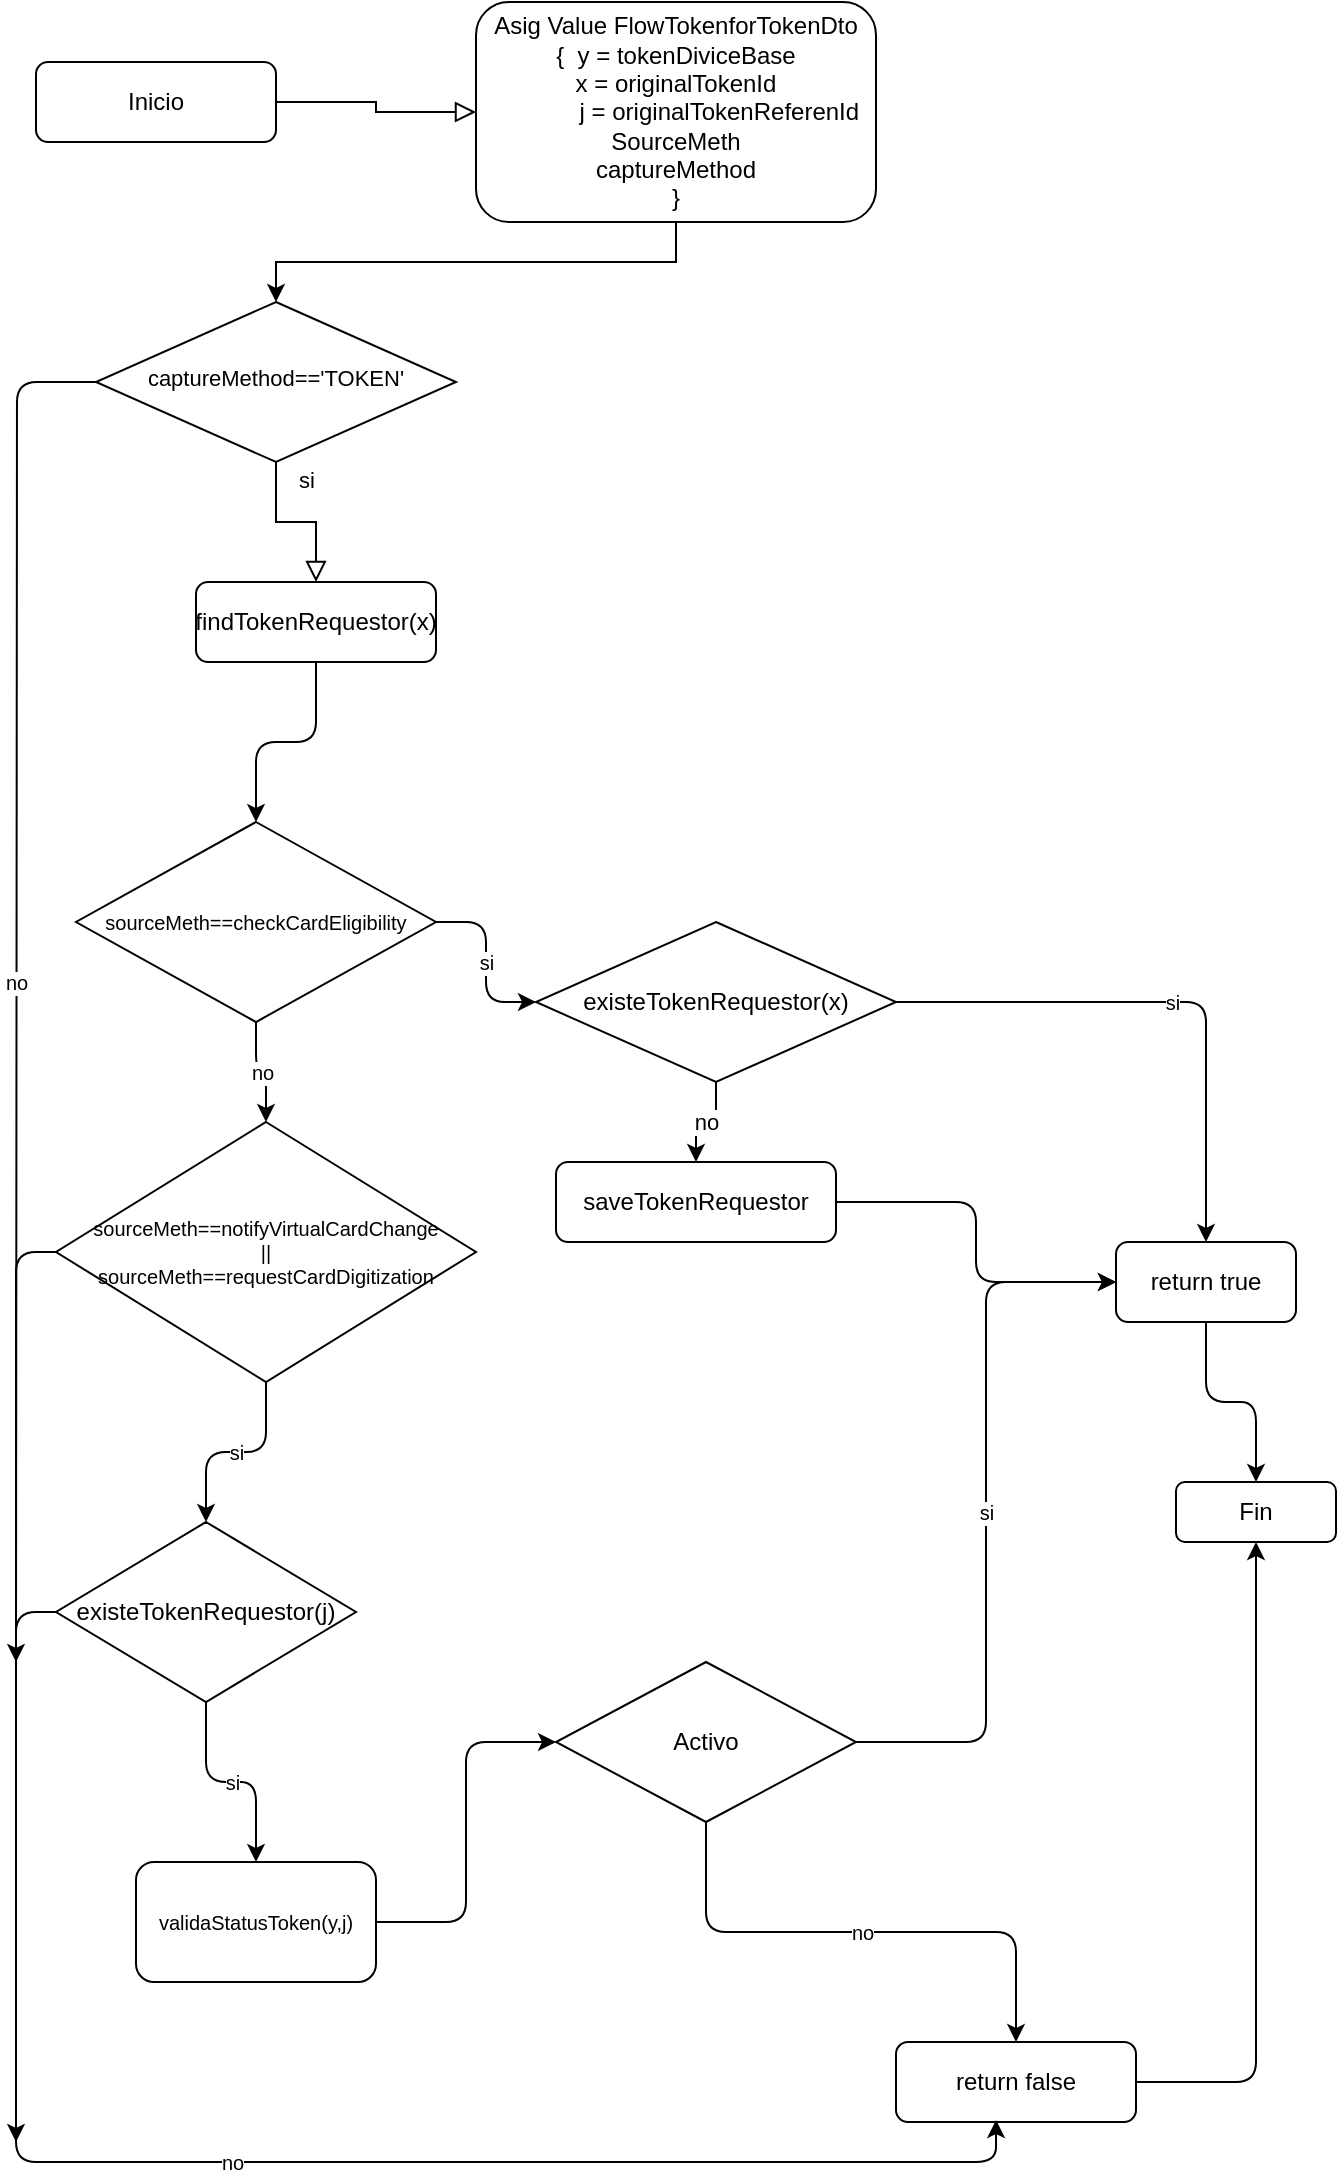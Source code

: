 <mxfile version="14.2.9" type="github">
  <diagram id="C5RBs43oDa-KdzZeNtuy" name="Page-1">
    <mxGraphModel dx="782" dy="404" grid="1" gridSize="10" guides="0" tooltips="1" connect="1" arrows="1" fold="1" page="1" pageScale="1" pageWidth="827" pageHeight="1169" math="0" shadow="0">
      <root>
        <mxCell id="WIyWlLk6GJQsqaUBKTNV-0" />
        <mxCell id="WIyWlLk6GJQsqaUBKTNV-1" parent="WIyWlLk6GJQsqaUBKTNV-0" />
        <mxCell id="WIyWlLk6GJQsqaUBKTNV-2" value="" style="rounded=0;html=1;jettySize=auto;orthogonalLoop=1;fontSize=11;endArrow=block;endFill=0;endSize=8;strokeWidth=1;shadow=0;labelBackgroundColor=none;edgeStyle=orthogonalEdgeStyle;" parent="WIyWlLk6GJQsqaUBKTNV-1" source="WIyWlLk6GJQsqaUBKTNV-3" target="Du0h6y1YDXEBriadiimq-3" edge="1">
          <mxGeometry relative="1" as="geometry" />
        </mxCell>
        <mxCell id="WIyWlLk6GJQsqaUBKTNV-3" value="Inicio" style="rounded=1;whiteSpace=wrap;html=1;fontSize=12;glass=0;strokeWidth=1;shadow=0;" parent="WIyWlLk6GJQsqaUBKTNV-1" vertex="1">
          <mxGeometry x="180" y="50" width="120" height="40" as="geometry" />
        </mxCell>
        <mxCell id="WIyWlLk6GJQsqaUBKTNV-4" value="si" style="rounded=0;html=1;jettySize=auto;orthogonalLoop=1;fontSize=11;endArrow=block;endFill=0;endSize=8;strokeWidth=1;shadow=0;labelBackgroundColor=none;edgeStyle=orthogonalEdgeStyle;entryX=0.5;entryY=0;entryDx=0;entryDy=0;exitX=0.5;exitY=1;exitDx=0;exitDy=0;" parent="WIyWlLk6GJQsqaUBKTNV-1" source="WIyWlLk6GJQsqaUBKTNV-6" target="WIyWlLk6GJQsqaUBKTNV-11" edge="1">
          <mxGeometry x="-0.789" y="15" relative="1" as="geometry">
            <mxPoint as="offset" />
          </mxGeometry>
        </mxCell>
        <mxCell id="Du0h6y1YDXEBriadiimq-60" value="no" style="edgeStyle=orthogonalEdgeStyle;rounded=1;sketch=0;orthogonalLoop=1;jettySize=auto;html=1;fontSize=10;" parent="WIyWlLk6GJQsqaUBKTNV-1" source="WIyWlLk6GJQsqaUBKTNV-6" edge="1">
          <mxGeometry relative="1" as="geometry">
            <mxPoint x="170" y="850" as="targetPoint" />
          </mxGeometry>
        </mxCell>
        <mxCell id="WIyWlLk6GJQsqaUBKTNV-6" value="&lt;font style=&quot;font-size: 11px&quot;&gt;captureMethod==&#39;TOKEN&#39;&lt;/font&gt;" style="rhombus;whiteSpace=wrap;html=1;shadow=0;fontFamily=Helvetica;fontSize=12;align=center;strokeWidth=1;spacing=6;spacingTop=-4;" parent="WIyWlLk6GJQsqaUBKTNV-1" vertex="1">
          <mxGeometry x="210" y="170" width="180" height="80" as="geometry" />
        </mxCell>
        <mxCell id="Du0h6y1YDXEBriadiimq-35" style="edgeStyle=orthogonalEdgeStyle;curved=0;rounded=1;sketch=0;orthogonalLoop=1;jettySize=auto;html=1;entryX=0.5;entryY=0;entryDx=0;entryDy=0;fontSize=10;" parent="WIyWlLk6GJQsqaUBKTNV-1" source="WIyWlLk6GJQsqaUBKTNV-11" target="Du0h6y1YDXEBriadiimq-31" edge="1">
          <mxGeometry relative="1" as="geometry" />
        </mxCell>
        <mxCell id="WIyWlLk6GJQsqaUBKTNV-11" value="findTokenRequestor(x)" style="rounded=1;whiteSpace=wrap;html=1;fontSize=12;glass=0;strokeWidth=1;shadow=0;" parent="WIyWlLk6GJQsqaUBKTNV-1" vertex="1">
          <mxGeometry x="260" y="310" width="120" height="40" as="geometry" />
        </mxCell>
        <mxCell id="Du0h6y1YDXEBriadiimq-55" style="edgeStyle=orthogonalEdgeStyle;rounded=1;sketch=0;orthogonalLoop=1;jettySize=auto;html=1;fontSize=10;entryX=0.5;entryY=1;entryDx=0;entryDy=0;" parent="WIyWlLk6GJQsqaUBKTNV-1" source="WIyWlLk6GJQsqaUBKTNV-12" target="Du0h6y1YDXEBriadiimq-6" edge="1">
          <mxGeometry relative="1" as="geometry">
            <mxPoint x="800" y="790" as="targetPoint" />
          </mxGeometry>
        </mxCell>
        <mxCell id="WIyWlLk6GJQsqaUBKTNV-12" value="return false" style="rounded=1;whiteSpace=wrap;html=1;fontSize=12;glass=0;strokeWidth=1;shadow=0;" parent="WIyWlLk6GJQsqaUBKTNV-1" vertex="1">
          <mxGeometry x="610" y="1040" width="120" height="40" as="geometry" />
        </mxCell>
        <mxCell id="Du0h6y1YDXEBriadiimq-56" style="edgeStyle=orthogonalEdgeStyle;rounded=1;sketch=0;orthogonalLoop=1;jettySize=auto;html=1;entryX=0.5;entryY=0;entryDx=0;entryDy=0;fontSize=10;" parent="WIyWlLk6GJQsqaUBKTNV-1" source="Du0h6y1YDXEBriadiimq-2" target="Du0h6y1YDXEBriadiimq-6" edge="1">
          <mxGeometry relative="1" as="geometry" />
        </mxCell>
        <mxCell id="Du0h6y1YDXEBriadiimq-2" value="&lt;div&gt;return true&lt;/div&gt;" style="rounded=1;whiteSpace=wrap;html=1;fontSize=12;glass=0;strokeWidth=1;shadow=0;" parent="WIyWlLk6GJQsqaUBKTNV-1" vertex="1">
          <mxGeometry x="720" y="640" width="90" height="40" as="geometry" />
        </mxCell>
        <mxCell id="Du0h6y1YDXEBriadiimq-5" style="edgeStyle=orthogonalEdgeStyle;rounded=0;orthogonalLoop=1;jettySize=auto;html=1;exitX=0.5;exitY=1;exitDx=0;exitDy=0;entryX=0.5;entryY=0;entryDx=0;entryDy=0;" parent="WIyWlLk6GJQsqaUBKTNV-1" source="Du0h6y1YDXEBriadiimq-3" target="WIyWlLk6GJQsqaUBKTNV-6" edge="1">
          <mxGeometry relative="1" as="geometry">
            <mxPoint x="230" y="150" as="targetPoint" />
          </mxGeometry>
        </mxCell>
        <mxCell id="Du0h6y1YDXEBriadiimq-3" value="&lt;div&gt;Asig Value FlowTokenforTokenDto&lt;/div&gt;&lt;div&gt;{&amp;nbsp; y = tokenDiviceBase&lt;/div&gt;&lt;div&gt;x = originalTokenId&lt;/div&gt;&lt;div&gt;&amp;nbsp;&amp;nbsp;&amp;nbsp;&amp;nbsp;&amp;nbsp;&amp;nbsp;&amp;nbsp;&amp;nbsp;&amp;nbsp;&amp;nbsp;&amp;nbsp;&amp;nbsp; j = originalTokenReferenId&lt;/div&gt;&lt;div&gt;SourceMeth&lt;/div&gt;&lt;div&gt;captureMethod&lt;br&gt;&lt;/div&gt;&lt;div&gt;}&lt;/div&gt;" style="rounded=1;whiteSpace=wrap;html=1;" parent="WIyWlLk6GJQsqaUBKTNV-1" vertex="1">
          <mxGeometry x="400" y="20" width="200" height="110" as="geometry" />
        </mxCell>
        <mxCell id="Du0h6y1YDXEBriadiimq-6" value="&lt;div&gt;Fin&lt;/div&gt;" style="rounded=1;whiteSpace=wrap;html=1;" parent="WIyWlLk6GJQsqaUBKTNV-1" vertex="1">
          <mxGeometry x="750" y="760" width="80" height="30" as="geometry" />
        </mxCell>
        <mxCell id="Du0h6y1YDXEBriadiimq-41" value="si" style="edgeStyle=orthogonalEdgeStyle;curved=0;rounded=1;sketch=0;orthogonalLoop=1;jettySize=auto;html=1;fontSize=10;entryX=0.5;entryY=0;entryDx=0;entryDy=0;" parent="WIyWlLk6GJQsqaUBKTNV-1" source="Du0h6y1YDXEBriadiimq-7" target="Du0h6y1YDXEBriadiimq-39" edge="1">
          <mxGeometry relative="1" as="geometry">
            <mxPoint x="300" y="790" as="targetPoint" />
          </mxGeometry>
        </mxCell>
        <mxCell id="Du0h6y1YDXEBriadiimq-59" style="edgeStyle=orthogonalEdgeStyle;rounded=1;sketch=0;orthogonalLoop=1;jettySize=auto;html=1;fontSize=10;" parent="WIyWlLk6GJQsqaUBKTNV-1" source="Du0h6y1YDXEBriadiimq-7" edge="1">
          <mxGeometry relative="1" as="geometry">
            <mxPoint x="170" y="1090" as="targetPoint" />
          </mxGeometry>
        </mxCell>
        <mxCell id="Du0h6y1YDXEBriadiimq-7" value="&lt;div style=&quot;font-size: 10px&quot;&gt;&lt;font style=&quot;font-size: 10px&quot;&gt;sourceMeth==&lt;font style=&quot;font-size: 10px&quot;&gt;notifyVirtualCardChange &lt;br&gt;&lt;/font&gt;&lt;/font&gt;&lt;/div&gt;&lt;div style=&quot;font-size: 10px&quot;&gt;&lt;font style=&quot;font-size: 10px&quot;&gt;&lt;font style=&quot;font-size: 10px&quot;&gt;||&lt;br&gt;&lt;/font&gt;&lt;/font&gt;&lt;/div&gt;&lt;div style=&quot;font-size: 10px&quot;&gt;&lt;font style=&quot;font-size: 10px&quot;&gt;sourceMeth==&lt;font style=&quot;font-size: 10px&quot;&gt;requestCardDigitization&lt;/font&gt;&lt;font style=&quot;font-size: 10px&quot;&gt;&lt;span style=&quot;font-weight: normal&quot;&gt;&lt;/span&gt;&lt;/font&gt;&lt;/font&gt;&lt;/div&gt;" style="rhombus;whiteSpace=wrap;html=1;" parent="WIyWlLk6GJQsqaUBKTNV-1" vertex="1">
          <mxGeometry x="190" y="580" width="210" height="130" as="geometry" />
        </mxCell>
        <mxCell id="Du0h6y1YDXEBriadiimq-12" value="no" style="edgeStyle=orthogonalEdgeStyle;rounded=0;orthogonalLoop=1;jettySize=auto;html=1;entryX=0.5;entryY=0;entryDx=0;entryDy=0;exitX=0.5;exitY=1;exitDx=0;exitDy=0;" parent="WIyWlLk6GJQsqaUBKTNV-1" source="Du0h6y1YDXEBriadiimq-8" target="Du0h6y1YDXEBriadiimq-10" edge="1">
          <mxGeometry relative="1" as="geometry">
            <mxPoint x="400" y="520" as="targetPoint" />
          </mxGeometry>
        </mxCell>
        <mxCell id="Du0h6y1YDXEBriadiimq-38" value="si" style="edgeStyle=orthogonalEdgeStyle;curved=0;rounded=1;sketch=0;orthogonalLoop=1;jettySize=auto;html=1;entryX=0.5;entryY=0;entryDx=0;entryDy=0;fontSize=10;" parent="WIyWlLk6GJQsqaUBKTNV-1" source="Du0h6y1YDXEBriadiimq-8" target="Du0h6y1YDXEBriadiimq-2" edge="1">
          <mxGeometry relative="1" as="geometry" />
        </mxCell>
        <mxCell id="Du0h6y1YDXEBriadiimq-8" value="existeTokenRequestor(x)" style="rhombus;whiteSpace=wrap;html=1;" parent="WIyWlLk6GJQsqaUBKTNV-1" vertex="1">
          <mxGeometry x="430" y="480" width="180" height="80" as="geometry" />
        </mxCell>
        <mxCell id="Du0h6y1YDXEBriadiimq-58" style="edgeStyle=orthogonalEdgeStyle;rounded=1;sketch=0;orthogonalLoop=1;jettySize=auto;html=1;entryX=0;entryY=0.5;entryDx=0;entryDy=0;fontSize=10;" parent="WIyWlLk6GJQsqaUBKTNV-1" source="Du0h6y1YDXEBriadiimq-10" target="Du0h6y1YDXEBriadiimq-2" edge="1">
          <mxGeometry relative="1" as="geometry" />
        </mxCell>
        <mxCell id="Du0h6y1YDXEBriadiimq-10" value="saveTokenRequestor" style="rounded=1;whiteSpace=wrap;html=1;" parent="WIyWlLk6GJQsqaUBKTNV-1" vertex="1">
          <mxGeometry x="440" y="600" width="140" height="40" as="geometry" />
        </mxCell>
        <mxCell id="Du0h6y1YDXEBriadiimq-34" value="no" style="edgeStyle=orthogonalEdgeStyle;curved=0;rounded=1;sketch=0;orthogonalLoop=1;jettySize=auto;html=1;fontSize=10;" parent="WIyWlLk6GJQsqaUBKTNV-1" source="Du0h6y1YDXEBriadiimq-31" target="Du0h6y1YDXEBriadiimq-7" edge="1">
          <mxGeometry relative="1" as="geometry" />
        </mxCell>
        <mxCell id="Du0h6y1YDXEBriadiimq-37" value="si" style="edgeStyle=orthogonalEdgeStyle;curved=0;rounded=1;sketch=0;orthogonalLoop=1;jettySize=auto;html=1;entryX=0;entryY=0.5;entryDx=0;entryDy=0;fontSize=10;" parent="WIyWlLk6GJQsqaUBKTNV-1" source="Du0h6y1YDXEBriadiimq-31" target="Du0h6y1YDXEBriadiimq-8" edge="1">
          <mxGeometry relative="1" as="geometry" />
        </mxCell>
        <mxCell id="Du0h6y1YDXEBriadiimq-31" value="sourceMeth==&lt;font style=&quot;font-size: 10px&quot;&gt;checkCardEligibility&lt;/font&gt;" style="rhombus;whiteSpace=wrap;html=1;rounded=0;sketch=0;fontSize=10;" parent="WIyWlLk6GJQsqaUBKTNV-1" vertex="1">
          <mxGeometry x="200" y="430" width="180" height="100" as="geometry" />
        </mxCell>
        <mxCell id="Du0h6y1YDXEBriadiimq-52" value="si" style="edgeStyle=orthogonalEdgeStyle;rounded=1;sketch=0;orthogonalLoop=1;jettySize=auto;html=1;entryX=0.5;entryY=0;entryDx=0;entryDy=0;fontSize=10;" parent="WIyWlLk6GJQsqaUBKTNV-1" source="Du0h6y1YDXEBriadiimq-39" target="Du0h6y1YDXEBriadiimq-43" edge="1">
          <mxGeometry relative="1" as="geometry" />
        </mxCell>
        <mxCell id="Du0h6y1YDXEBriadiimq-53" value="no" style="edgeStyle=orthogonalEdgeStyle;rounded=1;sketch=0;orthogonalLoop=1;jettySize=auto;html=1;fontSize=10;entryX=0.417;entryY=0.975;entryDx=0;entryDy=0;entryPerimeter=0;exitX=0;exitY=0.5;exitDx=0;exitDy=0;" parent="WIyWlLk6GJQsqaUBKTNV-1" source="Du0h6y1YDXEBriadiimq-39" target="WIyWlLk6GJQsqaUBKTNV-12" edge="1">
          <mxGeometry relative="1" as="geometry">
            <mxPoint x="600" y="820" as="targetPoint" />
          </mxGeometry>
        </mxCell>
        <mxCell id="Du0h6y1YDXEBriadiimq-39" value="existeTokenRequestor(j)" style="rhombus;whiteSpace=wrap;html=1;" parent="WIyWlLk6GJQsqaUBKTNV-1" vertex="1">
          <mxGeometry x="190" y="780" width="150" height="90" as="geometry" />
        </mxCell>
        <mxCell id="Du0h6y1YDXEBriadiimq-46" style="edgeStyle=orthogonalEdgeStyle;curved=0;rounded=1;sketch=0;orthogonalLoop=1;jettySize=auto;html=1;entryX=0;entryY=0.5;entryDx=0;entryDy=0;fontSize=10;" parent="WIyWlLk6GJQsqaUBKTNV-1" source="Du0h6y1YDXEBriadiimq-43" target="Du0h6y1YDXEBriadiimq-44" edge="1">
          <mxGeometry relative="1" as="geometry" />
        </mxCell>
        <mxCell id="Du0h6y1YDXEBriadiimq-43" value="validaStatusToken(y,j)" style="rounded=1;whiteSpace=wrap;html=1;sketch=0;fontSize=10;" parent="WIyWlLk6GJQsqaUBKTNV-1" vertex="1">
          <mxGeometry x="230" y="950" width="120" height="60" as="geometry" />
        </mxCell>
        <mxCell id="Du0h6y1YDXEBriadiimq-45" value="si" style="edgeStyle=orthogonalEdgeStyle;curved=0;rounded=1;sketch=0;orthogonalLoop=1;jettySize=auto;html=1;fontSize=10;entryX=0;entryY=0.5;entryDx=0;entryDy=0;" parent="WIyWlLk6GJQsqaUBKTNV-1" source="Du0h6y1YDXEBriadiimq-44" target="Du0h6y1YDXEBriadiimq-2" edge="1">
          <mxGeometry relative="1" as="geometry">
            <mxPoint x="666" y="540" as="targetPoint" />
          </mxGeometry>
        </mxCell>
        <mxCell id="Du0h6y1YDXEBriadiimq-54" value="no" style="edgeStyle=orthogonalEdgeStyle;rounded=1;sketch=0;orthogonalLoop=1;jettySize=auto;html=1;fontSize=10;exitX=0.5;exitY=1;exitDx=0;exitDy=0;" parent="WIyWlLk6GJQsqaUBKTNV-1" source="Du0h6y1YDXEBriadiimq-44" target="WIyWlLk6GJQsqaUBKTNV-12" edge="1">
          <mxGeometry relative="1" as="geometry" />
        </mxCell>
        <mxCell id="Du0h6y1YDXEBriadiimq-44" value="Activo" style="rhombus;whiteSpace=wrap;html=1;" parent="WIyWlLk6GJQsqaUBKTNV-1" vertex="1">
          <mxGeometry x="440" y="850" width="150" height="80" as="geometry" />
        </mxCell>
      </root>
    </mxGraphModel>
  </diagram>
</mxfile>
